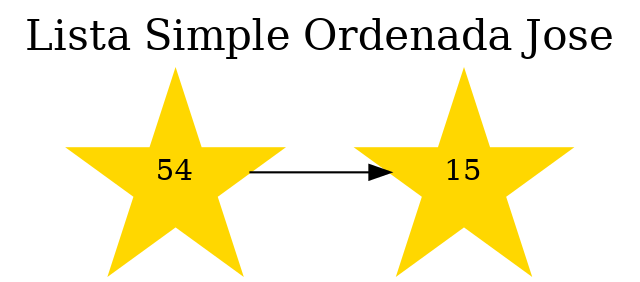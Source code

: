 digraph TableroPuntuacion {
 rankdir = LR; node[shape = star, fontcolor = black, style = filled, color = gold];graph[label = "Lista Simple Ordenada Jose", labelloc = t, fontsize = 20];Object0 [label = "15"];
Object1 [label = "54"];
Object1->Object0;
}